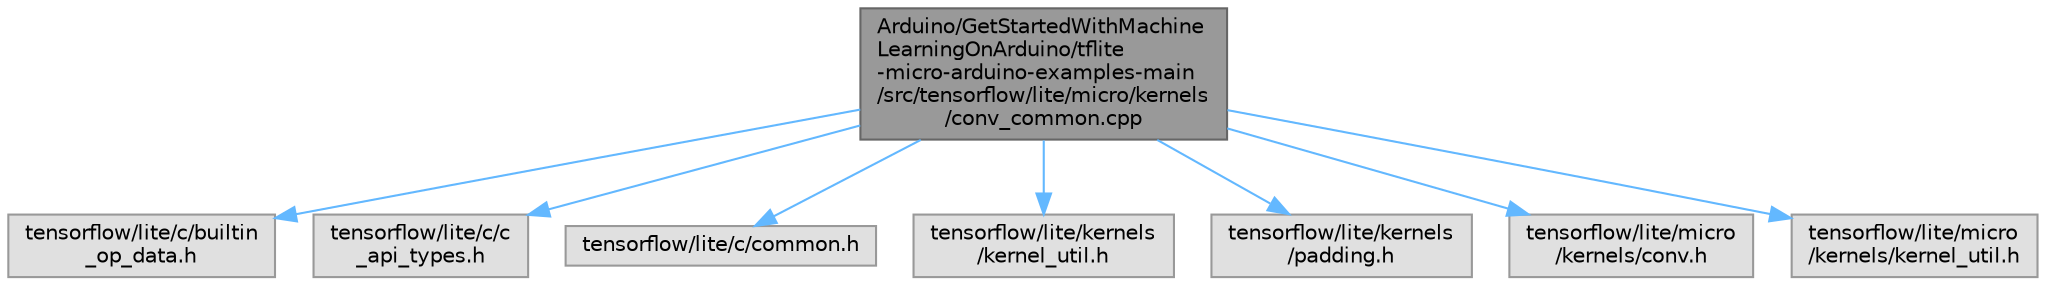 digraph "Arduino/GetStartedWithMachineLearningOnArduino/tflite-micro-arduino-examples-main/src/tensorflow/lite/micro/kernels/conv_common.cpp"
{
 // LATEX_PDF_SIZE
  bgcolor="transparent";
  edge [fontname=Helvetica,fontsize=10,labelfontname=Helvetica,labelfontsize=10];
  node [fontname=Helvetica,fontsize=10,shape=box,height=0.2,width=0.4];
  Node1 [id="Node000001",label="Arduino/GetStartedWithMachine\lLearningOnArduino/tflite\l-micro-arduino-examples-main\l/src/tensorflow/lite/micro/kernels\l/conv_common.cpp",height=0.2,width=0.4,color="gray40", fillcolor="grey60", style="filled", fontcolor="black",tooltip=" "];
  Node1 -> Node2 [id="edge8_Node000001_Node000002",color="steelblue1",style="solid",tooltip=" "];
  Node2 [id="Node000002",label="tensorflow/lite/c/builtin\l_op_data.h",height=0.2,width=0.4,color="grey60", fillcolor="#E0E0E0", style="filled",tooltip=" "];
  Node1 -> Node3 [id="edge9_Node000001_Node000003",color="steelblue1",style="solid",tooltip=" "];
  Node3 [id="Node000003",label="tensorflow/lite/c/c\l_api_types.h",height=0.2,width=0.4,color="grey60", fillcolor="#E0E0E0", style="filled",tooltip=" "];
  Node1 -> Node4 [id="edge10_Node000001_Node000004",color="steelblue1",style="solid",tooltip=" "];
  Node4 [id="Node000004",label="tensorflow/lite/c/common.h",height=0.2,width=0.4,color="grey60", fillcolor="#E0E0E0", style="filled",tooltip=" "];
  Node1 -> Node5 [id="edge11_Node000001_Node000005",color="steelblue1",style="solid",tooltip=" "];
  Node5 [id="Node000005",label="tensorflow/lite/kernels\l/kernel_util.h",height=0.2,width=0.4,color="grey60", fillcolor="#E0E0E0", style="filled",tooltip=" "];
  Node1 -> Node6 [id="edge12_Node000001_Node000006",color="steelblue1",style="solid",tooltip=" "];
  Node6 [id="Node000006",label="tensorflow/lite/kernels\l/padding.h",height=0.2,width=0.4,color="grey60", fillcolor="#E0E0E0", style="filled",tooltip=" "];
  Node1 -> Node7 [id="edge13_Node000001_Node000007",color="steelblue1",style="solid",tooltip=" "];
  Node7 [id="Node000007",label="tensorflow/lite/micro\l/kernels/conv.h",height=0.2,width=0.4,color="grey60", fillcolor="#E0E0E0", style="filled",tooltip=" "];
  Node1 -> Node8 [id="edge14_Node000001_Node000008",color="steelblue1",style="solid",tooltip=" "];
  Node8 [id="Node000008",label="tensorflow/lite/micro\l/kernels/kernel_util.h",height=0.2,width=0.4,color="grey60", fillcolor="#E0E0E0", style="filled",tooltip=" "];
}
